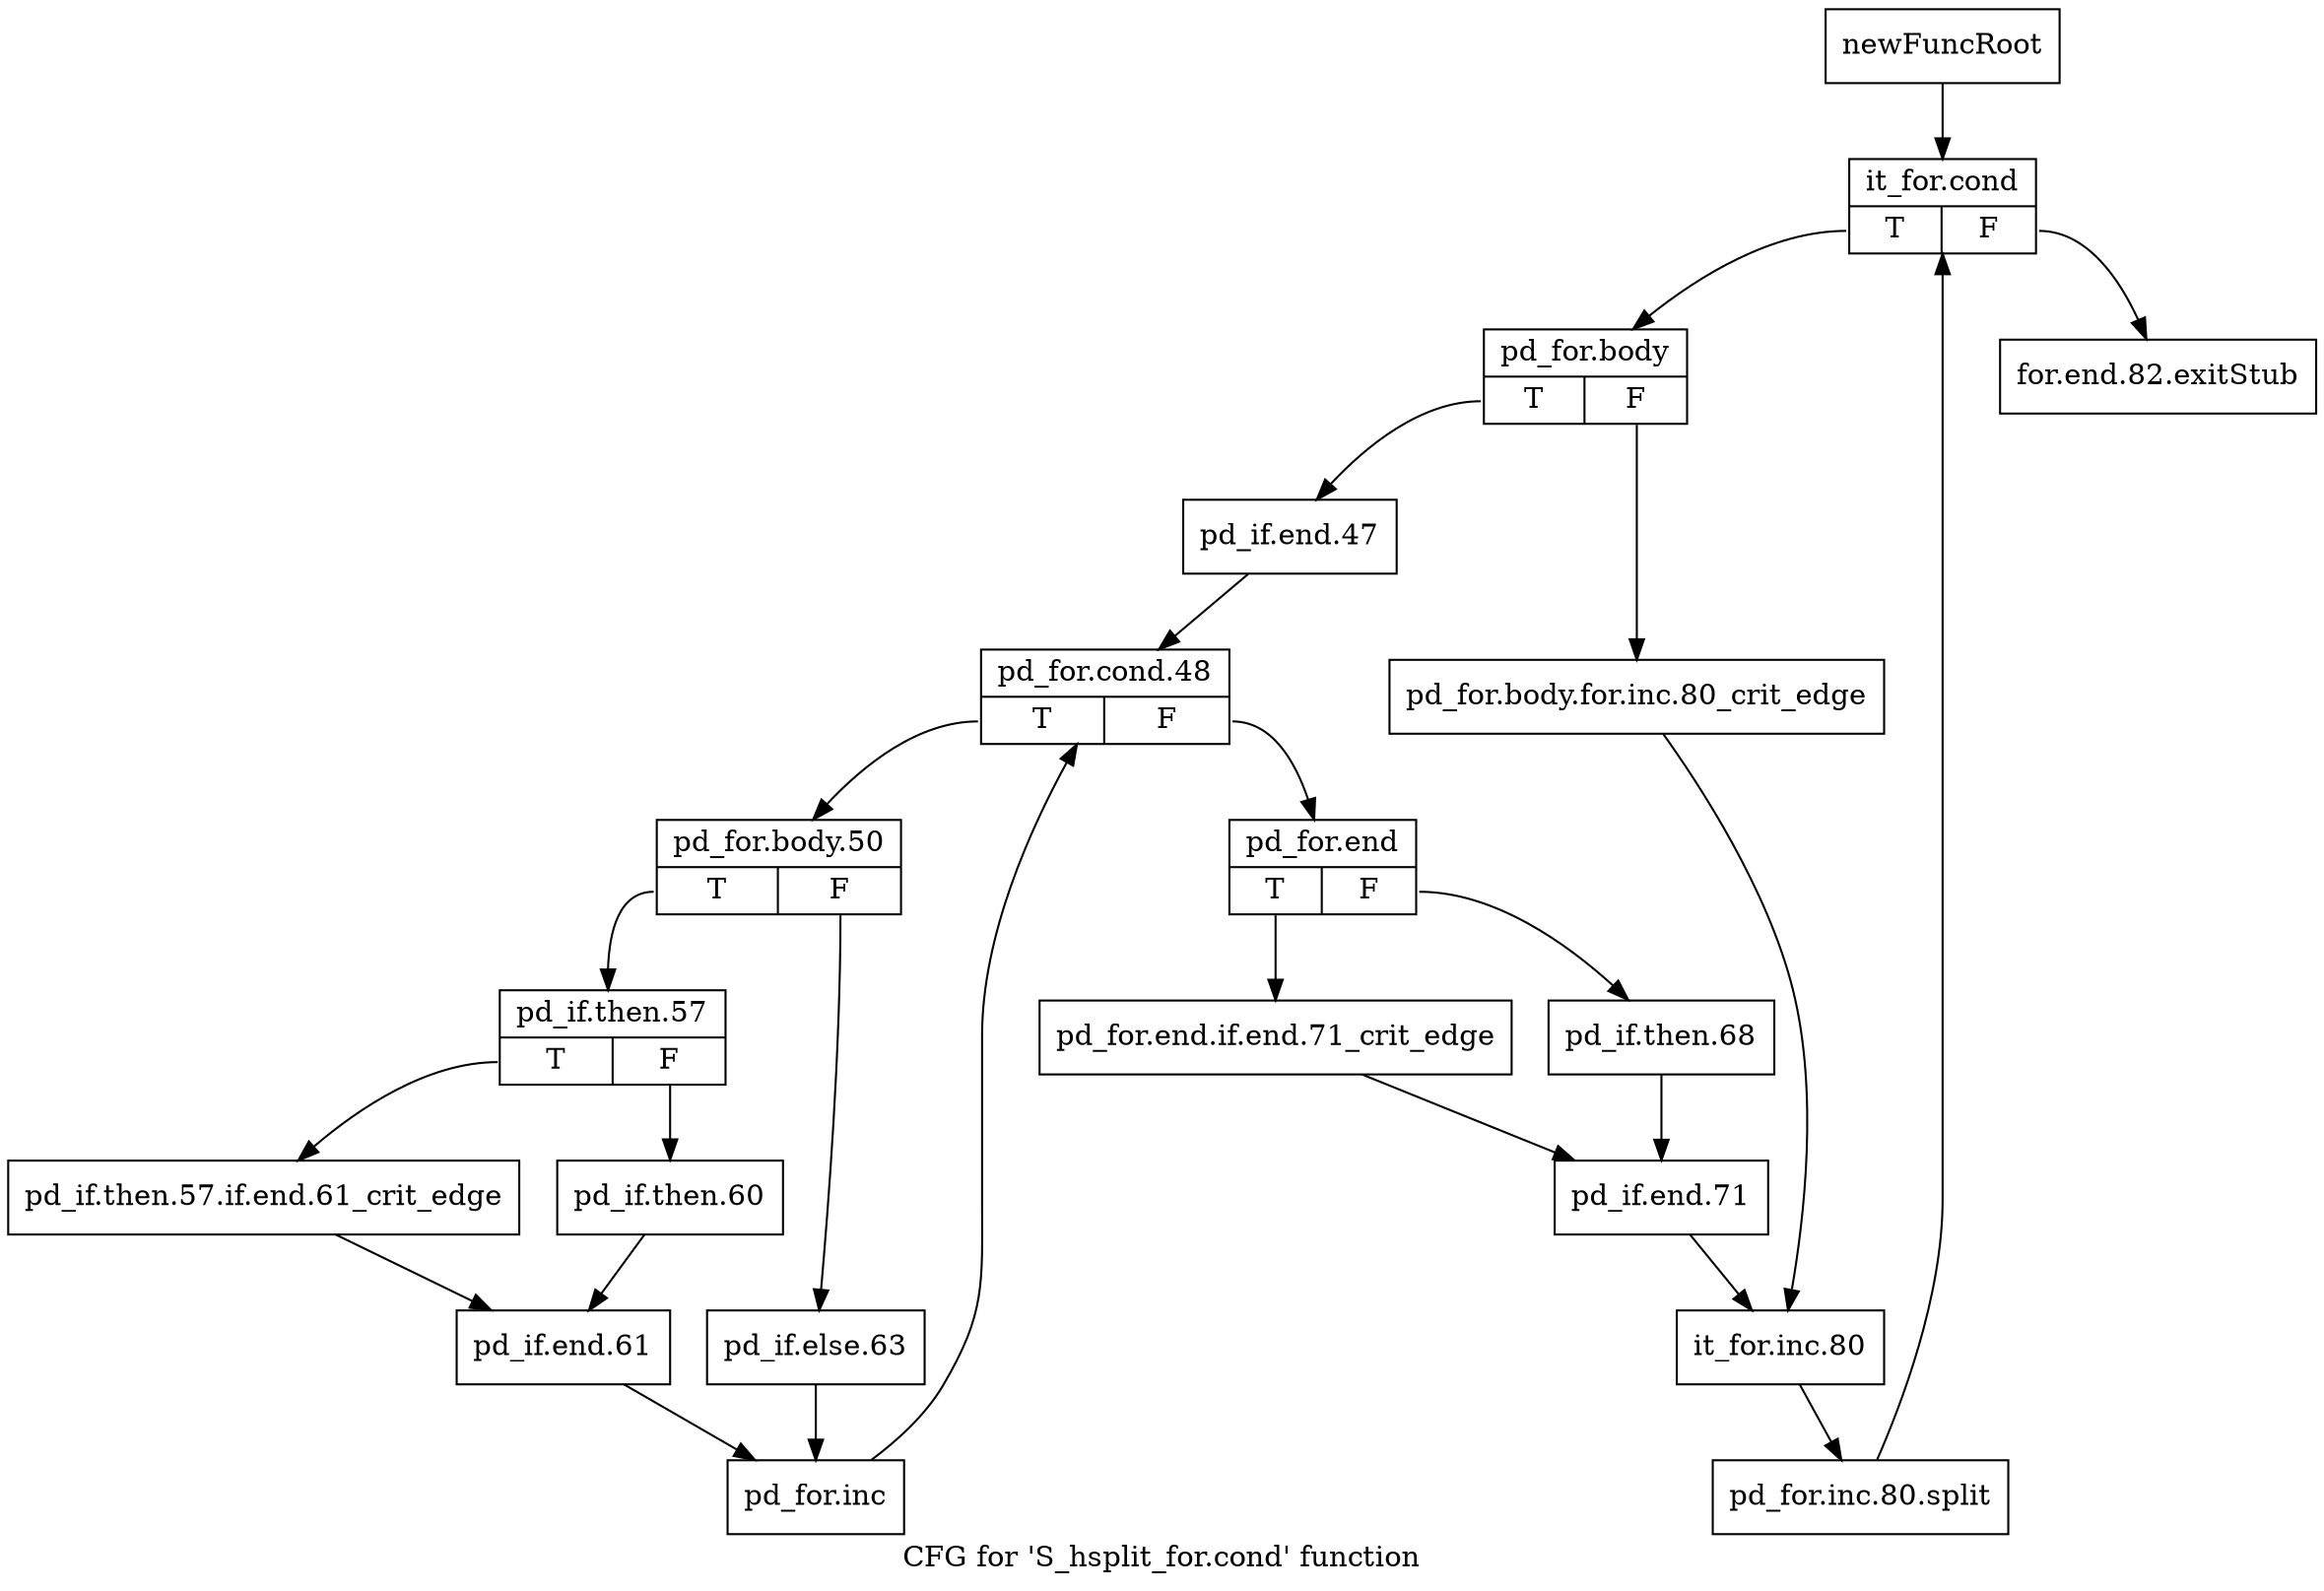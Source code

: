 digraph "CFG for 'S_hsplit_for.cond' function" {
	label="CFG for 'S_hsplit_for.cond' function";

	Node0x4bb26d0 [shape=record,label="{newFuncRoot}"];
	Node0x4bb26d0 -> Node0x4bb2770;
	Node0x4bb2720 [shape=record,label="{for.end.82.exitStub}"];
	Node0x4bb2770 [shape=record,label="{it_for.cond|{<s0>T|<s1>F}}"];
	Node0x4bb2770:s0 -> Node0x4bb27c0;
	Node0x4bb2770:s1 -> Node0x4bb2720;
	Node0x4bb27c0 [shape=record,label="{pd_for.body|{<s0>T|<s1>F}}"];
	Node0x4bb27c0:s0 -> Node0x4bb2860;
	Node0x4bb27c0:s1 -> Node0x4bb2810;
	Node0x4bb2810 [shape=record,label="{pd_for.body.for.inc.80_crit_edge}"];
	Node0x4bb2810 -> Node0x4bb2a40;
	Node0x4bb2860 [shape=record,label="{pd_if.end.47}"];
	Node0x4bb2860 -> Node0x4bb28b0;
	Node0x4bb28b0 [shape=record,label="{pd_for.cond.48|{<s0>T|<s1>F}}"];
	Node0x4bb28b0:s0 -> Node0x4bb2a90;
	Node0x4bb28b0:s1 -> Node0x4bb2900;
	Node0x4bb2900 [shape=record,label="{pd_for.end|{<s0>T|<s1>F}}"];
	Node0x4bb2900:s0 -> Node0x4bb29a0;
	Node0x4bb2900:s1 -> Node0x4bb2950;
	Node0x4bb2950 [shape=record,label="{pd_if.then.68}"];
	Node0x4bb2950 -> Node0x4bb29f0;
	Node0x4bb29a0 [shape=record,label="{pd_for.end.if.end.71_crit_edge}"];
	Node0x4bb29a0 -> Node0x4bb29f0;
	Node0x4bb29f0 [shape=record,label="{pd_if.end.71}"];
	Node0x4bb29f0 -> Node0x4bb2a40;
	Node0x4bb2a40 [shape=record,label="{it_for.inc.80}"];
	Node0x4bb2a40 -> Node0x6561690;
	Node0x6561690 [shape=record,label="{pd_for.inc.80.split}"];
	Node0x6561690 -> Node0x4bb2770;
	Node0x4bb2a90 [shape=record,label="{pd_for.body.50|{<s0>T|<s1>F}}"];
	Node0x4bb2a90:s0 -> Node0x4bb2b30;
	Node0x4bb2a90:s1 -> Node0x4bb2ae0;
	Node0x4bb2ae0 [shape=record,label="{pd_if.else.63}"];
	Node0x4bb2ae0 -> Node0x4bb2c70;
	Node0x4bb2b30 [shape=record,label="{pd_if.then.57|{<s0>T|<s1>F}}"];
	Node0x4bb2b30:s0 -> Node0x4bb2bd0;
	Node0x4bb2b30:s1 -> Node0x4bb2b80;
	Node0x4bb2b80 [shape=record,label="{pd_if.then.60}"];
	Node0x4bb2b80 -> Node0x4bb2c20;
	Node0x4bb2bd0 [shape=record,label="{pd_if.then.57.if.end.61_crit_edge}"];
	Node0x4bb2bd0 -> Node0x4bb2c20;
	Node0x4bb2c20 [shape=record,label="{pd_if.end.61}"];
	Node0x4bb2c20 -> Node0x4bb2c70;
	Node0x4bb2c70 [shape=record,label="{pd_for.inc}"];
	Node0x4bb2c70 -> Node0x4bb28b0;
}
